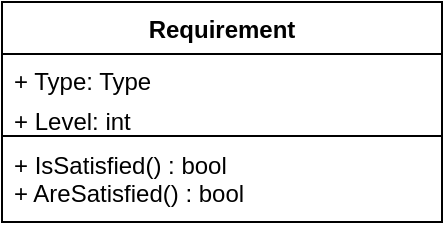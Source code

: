 <mxfile>
    <diagram id="zWAVHjoz5f44xKG8yt6P" name="Page-1">
        <mxGraphModel dx="1962" dy="1405" grid="1" gridSize="10" guides="1" tooltips="1" connect="1" arrows="1" fold="1" page="1" pageScale="1" pageWidth="827" pageHeight="1169" math="0" shadow="0">
            <root>
                <mxCell id="0"/>
                <mxCell id="1" parent="0"/>
                <mxCell id="2" value="Requirement" style="swimlane;fontStyle=1;align=center;verticalAlign=top;childLayout=stackLayout;horizontal=1;startSize=26;horizontalStack=0;resizeParent=1;resizeParentMax=0;resizeLast=0;collapsible=1;marginBottom=0;" parent="1" vertex="1">
                    <mxGeometry x="-1520" y="-1120" width="220" height="110" as="geometry">
                        <mxRectangle x="10" y="10" width="70" height="26" as="alternateBounds"/>
                    </mxGeometry>
                </mxCell>
                <mxCell id="3" value="+ Type: Type" style="text;strokeColor=none;fillColor=none;align=left;verticalAlign=top;spacingLeft=4;spacingRight=4;overflow=hidden;rotatable=0;points=[[0,0.5],[1,0.5]];portConstraint=eastwest;" parent="2" vertex="1">
                    <mxGeometry y="26" width="220" height="20" as="geometry"/>
                </mxCell>
                <mxCell id="4" value="+ Level: int" style="text;strokeColor=none;fillColor=none;align=left;verticalAlign=top;spacingLeft=4;spacingRight=4;overflow=hidden;rotatable=0;points=[[0,0.5],[1,0.5]];portConstraint=eastwest;" parent="2" vertex="1">
                    <mxGeometry y="46" width="220" height="20" as="geometry"/>
                </mxCell>
                <mxCell id="5" value="" style="line;strokeWidth=1;fillColor=none;align=left;verticalAlign=middle;spacingTop=-1;spacingLeft=3;spacingRight=3;rotatable=0;labelPosition=right;points=[];portConstraint=eastwest;" parent="2" vertex="1">
                    <mxGeometry y="66" width="220" height="2" as="geometry"/>
                </mxCell>
                <mxCell id="6" value="+ IsSatisfied() : bool&#10;+ AreSatisfied() : bool" style="text;strokeColor=none;fillColor=none;align=left;verticalAlign=top;spacingLeft=4;spacingRight=4;overflow=hidden;rotatable=0;points=[[0,0.5],[1,0.5]];portConstraint=eastwest;" parent="2" vertex="1">
                    <mxGeometry y="68" width="220" height="42" as="geometry"/>
                </mxCell>
            </root>
        </mxGraphModel>
    </diagram>
</mxfile>